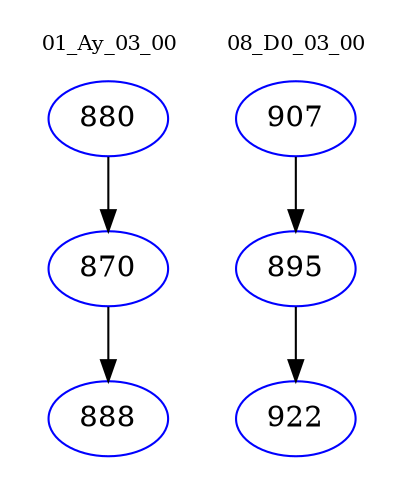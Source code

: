 digraph{
subgraph cluster_0 {
color = white
label = "01_Ay_03_00";
fontsize=10;
T0_880 [label="880", color="blue"]
T0_880 -> T0_870 [color="black"]
T0_870 [label="870", color="blue"]
T0_870 -> T0_888 [color="black"]
T0_888 [label="888", color="blue"]
}
subgraph cluster_1 {
color = white
label = "08_D0_03_00";
fontsize=10;
T1_907 [label="907", color="blue"]
T1_907 -> T1_895 [color="black"]
T1_895 [label="895", color="blue"]
T1_895 -> T1_922 [color="black"]
T1_922 [label="922", color="blue"]
}
}
